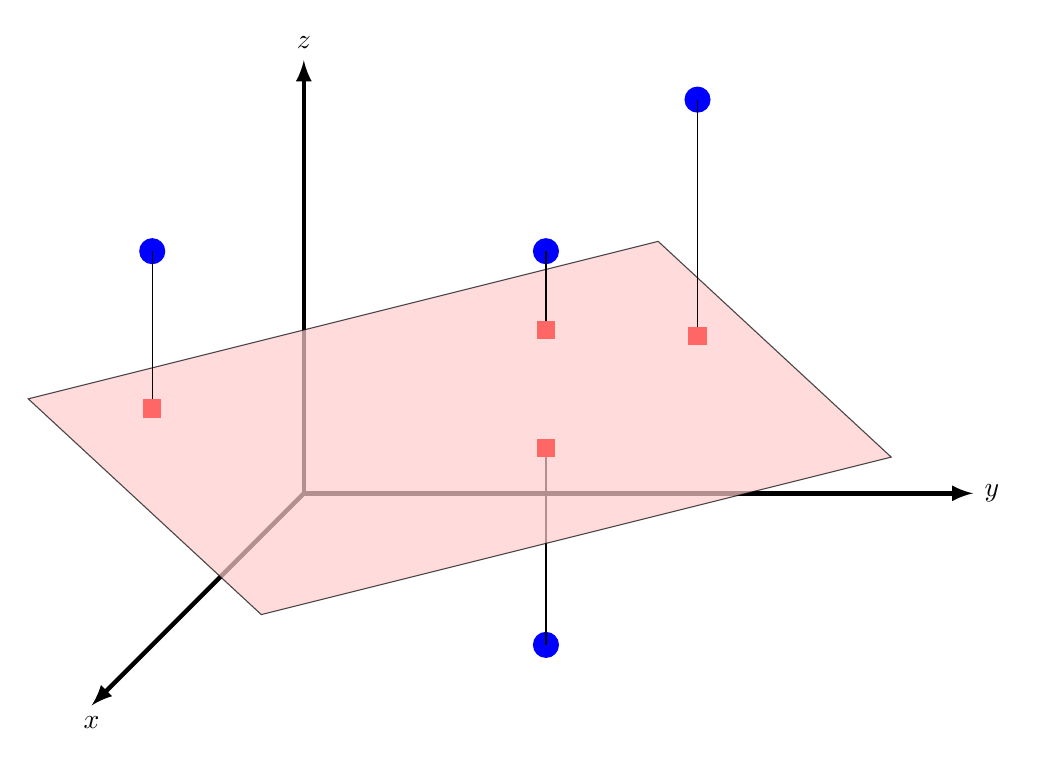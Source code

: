 \begin{tikzpicture}[scale=1]

\tikzstyle{rouge} = [fill,rectangle,red!60,scale=1];
\tikzstyle{bleu} = [fill,circle,blue] ;



\draw [->,>=latex,ultra thick] (0,0,0) -- ++ (0,0,7) node[below]{$x$};
\draw [->,>=latex,ultra thick] (0,0,0) -- ++ (8.5,0,0) node[right]{$y$};
\draw [->,>=latex,ultra thick] (0,0,0) -- ++ (0,5.5,0) node[above]{$z$};



\node[bleu] at (5,0,5) {};
\draw(5,0,5) -- ++(0,2.5,0);


\draw[fill=red!20,opacity=0.7] (-3.5,1.2,0) -- ++(8,2,0) -- ++(4+0.5,-1.2,3+1) -- ++(-8,-2,0) -- cycle;
\node[rouge] at (5,0+2.5,5) {};

\node[bleu] at (5,5,5) {};
\draw(5,5,5) -- ++(0,-1,0);
\node[rouge] at (5,5-1,5) {};


\node[bleu] at (5,5,0) {};
\draw(5,5,0) -- ++(0,-3,0);
\node[rouge] at (5,5-3,0) {};

\node[bleu] at (0,5,5) {};
\draw(0,5,5) -- ++(0,-2,0);
\node[rouge] at (0,5-2,5) {};




\end{tikzpicture}